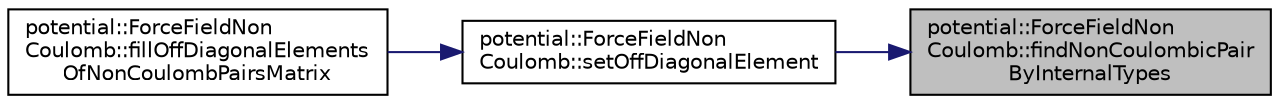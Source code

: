 digraph "potential::ForceFieldNonCoulomb::findNonCoulombicPairByInternalTypes"
{
 // LATEX_PDF_SIZE
  edge [fontname="Helvetica",fontsize="10",labelfontname="Helvetica",labelfontsize="10"];
  node [fontname="Helvetica",fontsize="10",shape=record];
  rankdir="RL";
  Node1 [label="potential::ForceFieldNon\lCoulomb::findNonCoulombicPair\lByInternalTypes",height=0.2,width=0.4,color="black", fillcolor="grey75", style="filled", fontcolor="black",tooltip="finds a non coulombic pair by internal types"];
  Node1 -> Node2 [dir="back",color="midnightblue",fontsize="10",style="solid",fontname="Helvetica"];
  Node2 [label="potential::ForceFieldNon\lCoulomb::setOffDiagonalElement",height=0.2,width=0.4,color="black", fillcolor="white", style="filled",URL="$classpotential_1_1ForceFieldNonCoulomb.html#ab1be4cb2190ded0f5f8267646b90ecad",tooltip="fills one off-diagonal element of the non-coulombic pairs matrix"];
  Node2 -> Node3 [dir="back",color="midnightblue",fontsize="10",style="solid",fontname="Helvetica"];
  Node3 [label="potential::ForceFieldNon\lCoulomb::fillOffDiagonalElements\lOfNonCoulombPairsMatrix",height=0.2,width=0.4,color="black", fillcolor="white", style="filled",URL="$classpotential_1_1ForceFieldNonCoulomb.html#ab7dc50b99e1bb8364ed7bfcad6cfbb5d",tooltip="fills the off-diagonal elements of the non-coulombic pairs matrix"];
}
